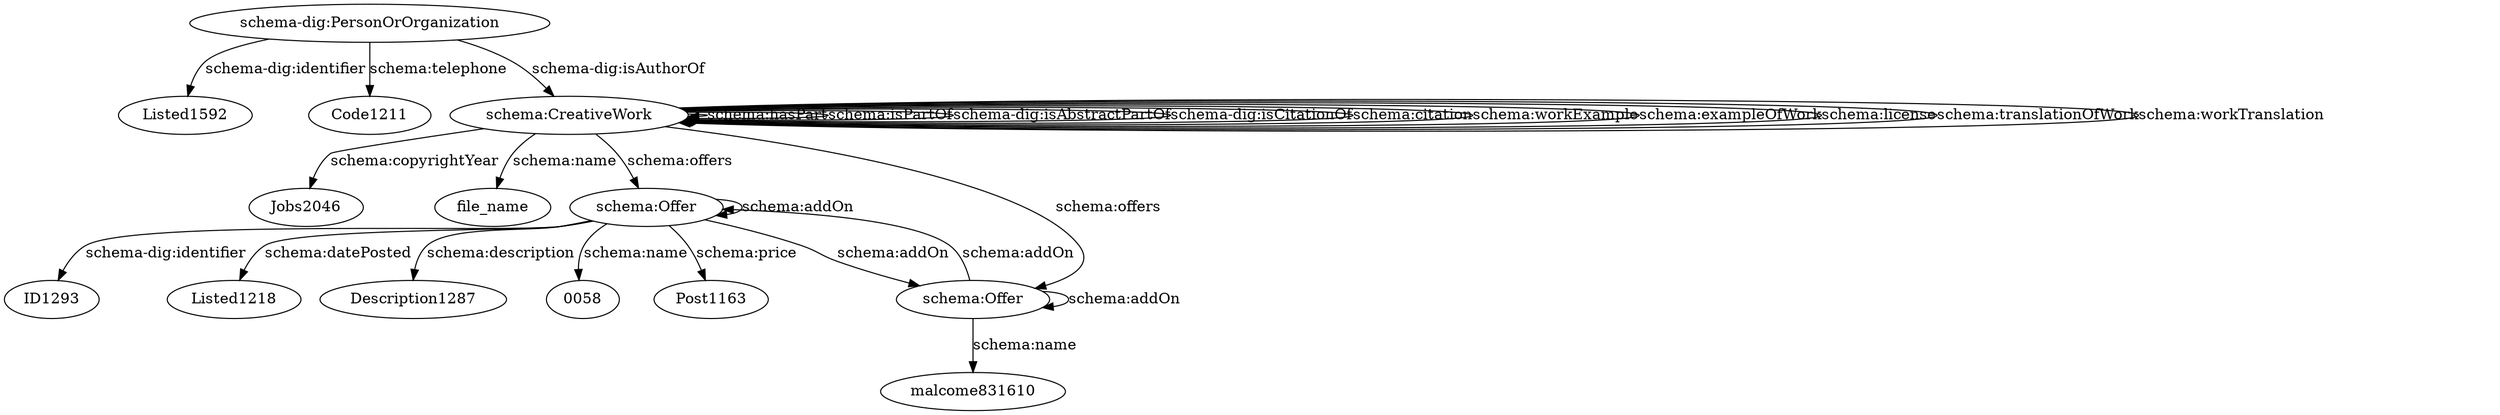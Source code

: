 digraph {
  Listed1592 [type=attribute_name,label=Listed1592]
  "schema-dig:PersonOrOrganization1" [type=class_uri,label="schema-dig:PersonOrOrganization"]
  Code1211 [type=attribute_name,label=Code1211]
  Jobs2046 [type=attribute_name,label=Jobs2046]
  "schema:CreativeWork1" [type=class_uri,label="schema:CreativeWork"]
  file_name [type=attribute_name,label=file_name]
  ID1293 [type=attribute_name,label=ID1293]
  "schema:Offer1" [type=class_uri,label="schema:Offer"]
  Listed1218 [type=attribute_name,label=Listed1218]
  Description1287 [type=attribute_name,label=Description1287]
  "0058" [type=attribute_name,label="0058"]
  Post1163 [type=attribute_name,label=Post1163]
  malcome831610 [type=attribute_name,label=malcome831610]
  "schema:Offer2" [type=class_uri,label="schema:Offer"]
  "schema-dig:PersonOrOrganization1" -> Listed1592 [label="schema-dig:identifier",type=st_property_uri]
  "schema-dig:PersonOrOrganization1" -> Code1211 [label="schema:telephone",type=st_property_uri]
  "schema:CreativeWork1" -> Jobs2046 [label="schema:copyrightYear",type=st_property_uri]
  "schema:CreativeWork1" -> file_name [label="schema:name",type=st_property_uri]
  "schema:Offer1" -> ID1293 [label="schema-dig:identifier",type=st_property_uri]
  "schema:Offer1" -> Listed1218 [label="schema:datePosted",type=st_property_uri]
  "schema:Offer1" -> Description1287 [label="schema:description",type=st_property_uri]
  "schema:Offer1" -> "0058" [label="schema:name",type=st_property_uri]
  "schema:Offer1" -> Post1163 [label="schema:price",type=st_property_uri]
  "schema:Offer2" -> malcome831610 [label="schema:name",type=st_property_uri]
  "schema-dig:PersonOrOrganization1" -> "schema:CreativeWork1" [label="schema-dig:isAuthorOf",type=direct_property_uri,weight=1]
  "schema:CreativeWork1" -> "schema:CreativeWork1" [label="schema:hasPart",type=direct_property_uri,weight=1]
  "schema:CreativeWork1" -> "schema:CreativeWork1" [label="schema:isPartOf",type=direct_property_uri,weight=1]
  "schema:CreativeWork1" -> "schema:CreativeWork1" [label="schema-dig:isAbstractPartOf",type=direct_property_uri,weight=1]
  "schema:CreativeWork1" -> "schema:CreativeWork1" [label="schema-dig:isCitationOf",type=direct_property_uri,weight=1]
  "schema:CreativeWork1" -> "schema:CreativeWork1" [label="schema:citation",type=direct_property_uri,weight=1]
  "schema:CreativeWork1" -> "schema:CreativeWork1" [label="schema:workExample",type=direct_property_uri,weight=1]
  "schema:CreativeWork1" -> "schema:CreativeWork1" [label="schema:exampleOfWork",type=direct_property_uri,weight=1]
  "schema:CreativeWork1" -> "schema:CreativeWork1" [label="schema:license",type=direct_property_uri,weight=1]
  "schema:CreativeWork1" -> "schema:CreativeWork1" [label="schema:translationOfWork",type=direct_property_uri,weight=1]
  "schema:CreativeWork1" -> "schema:CreativeWork1" [label="schema:workTranslation",type=direct_property_uri,weight=1]
  "schema:CreativeWork1" -> "schema:Offer1" [label="schema:offers",type=direct_property_uri,weight=1]
  "schema:CreativeWork1" -> "schema:Offer2" [label="schema:offers",type=direct_property_uri,weight=1]
  "schema:Offer1" -> "schema:Offer1" [label="schema:addOn",type=direct_property_uri,weight=1]
  "schema:Offer1" -> "schema:Offer2" [label="schema:addOn",type=direct_property_uri,weight=1]
  "schema:Offer2" -> "schema:Offer1" [label="schema:addOn",type=direct_property_uri,weight=1]
  "schema:Offer2" -> "schema:Offer2" [label="schema:addOn",type=direct_property_uri,weight=1]
}
